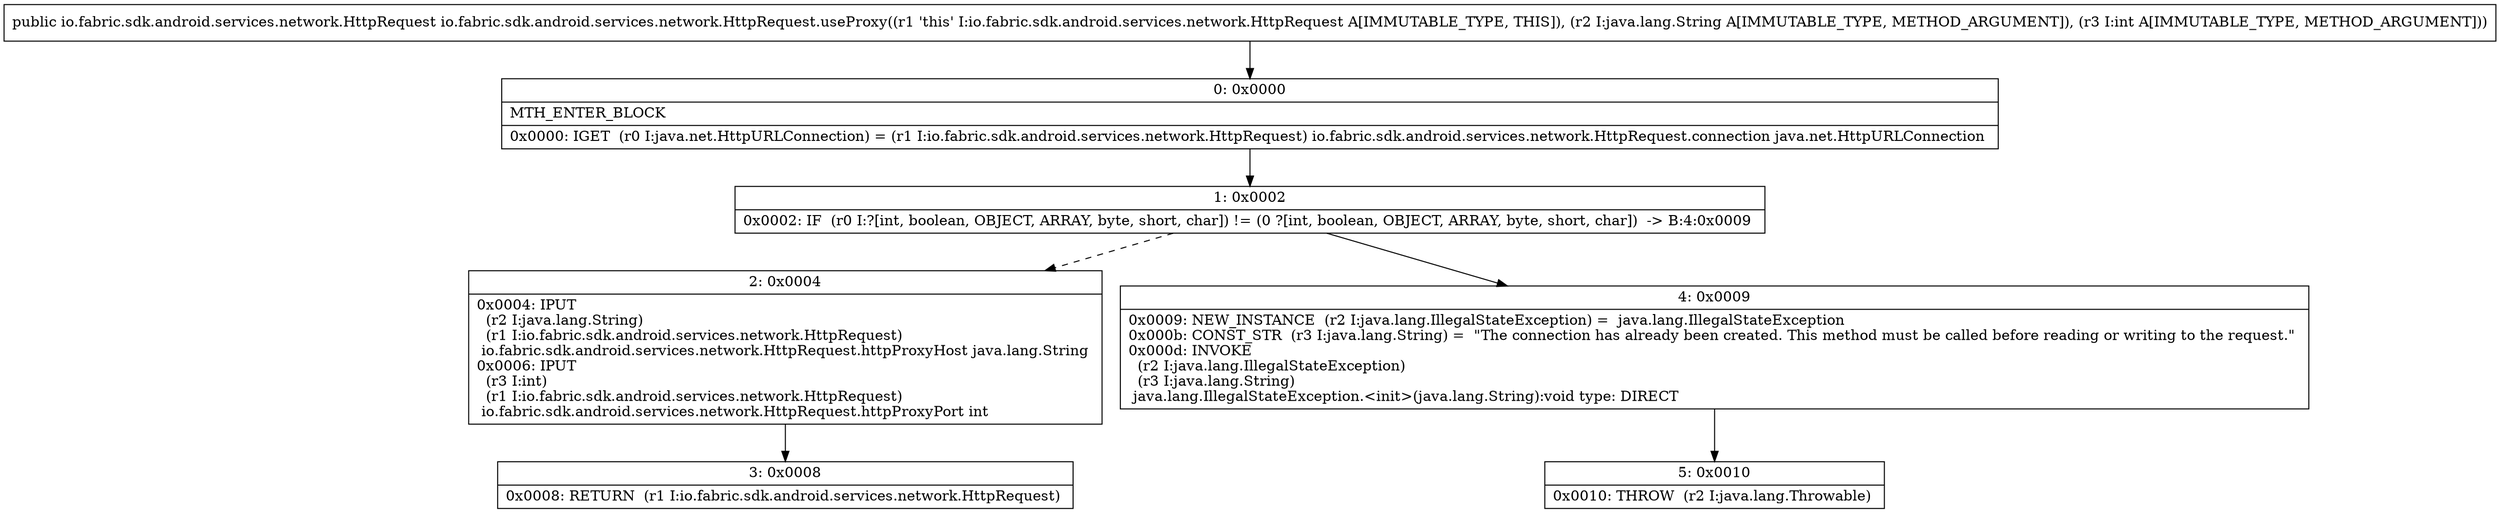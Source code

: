 digraph "CFG forio.fabric.sdk.android.services.network.HttpRequest.useProxy(Ljava\/lang\/String;I)Lio\/fabric\/sdk\/android\/services\/network\/HttpRequest;" {
Node_0 [shape=record,label="{0\:\ 0x0000|MTH_ENTER_BLOCK\l|0x0000: IGET  (r0 I:java.net.HttpURLConnection) = (r1 I:io.fabric.sdk.android.services.network.HttpRequest) io.fabric.sdk.android.services.network.HttpRequest.connection java.net.HttpURLConnection \l}"];
Node_1 [shape=record,label="{1\:\ 0x0002|0x0002: IF  (r0 I:?[int, boolean, OBJECT, ARRAY, byte, short, char]) != (0 ?[int, boolean, OBJECT, ARRAY, byte, short, char])  \-\> B:4:0x0009 \l}"];
Node_2 [shape=record,label="{2\:\ 0x0004|0x0004: IPUT  \l  (r2 I:java.lang.String)\l  (r1 I:io.fabric.sdk.android.services.network.HttpRequest)\l io.fabric.sdk.android.services.network.HttpRequest.httpProxyHost java.lang.String \l0x0006: IPUT  \l  (r3 I:int)\l  (r1 I:io.fabric.sdk.android.services.network.HttpRequest)\l io.fabric.sdk.android.services.network.HttpRequest.httpProxyPort int \l}"];
Node_3 [shape=record,label="{3\:\ 0x0008|0x0008: RETURN  (r1 I:io.fabric.sdk.android.services.network.HttpRequest) \l}"];
Node_4 [shape=record,label="{4\:\ 0x0009|0x0009: NEW_INSTANCE  (r2 I:java.lang.IllegalStateException) =  java.lang.IllegalStateException \l0x000b: CONST_STR  (r3 I:java.lang.String) =  \"The connection has already been created. This method must be called before reading or writing to the request.\" \l0x000d: INVOKE  \l  (r2 I:java.lang.IllegalStateException)\l  (r3 I:java.lang.String)\l java.lang.IllegalStateException.\<init\>(java.lang.String):void type: DIRECT \l}"];
Node_5 [shape=record,label="{5\:\ 0x0010|0x0010: THROW  (r2 I:java.lang.Throwable) \l}"];
MethodNode[shape=record,label="{public io.fabric.sdk.android.services.network.HttpRequest io.fabric.sdk.android.services.network.HttpRequest.useProxy((r1 'this' I:io.fabric.sdk.android.services.network.HttpRequest A[IMMUTABLE_TYPE, THIS]), (r2 I:java.lang.String A[IMMUTABLE_TYPE, METHOD_ARGUMENT]), (r3 I:int A[IMMUTABLE_TYPE, METHOD_ARGUMENT])) }"];
MethodNode -> Node_0;
Node_0 -> Node_1;
Node_1 -> Node_2[style=dashed];
Node_1 -> Node_4;
Node_2 -> Node_3;
Node_4 -> Node_5;
}

